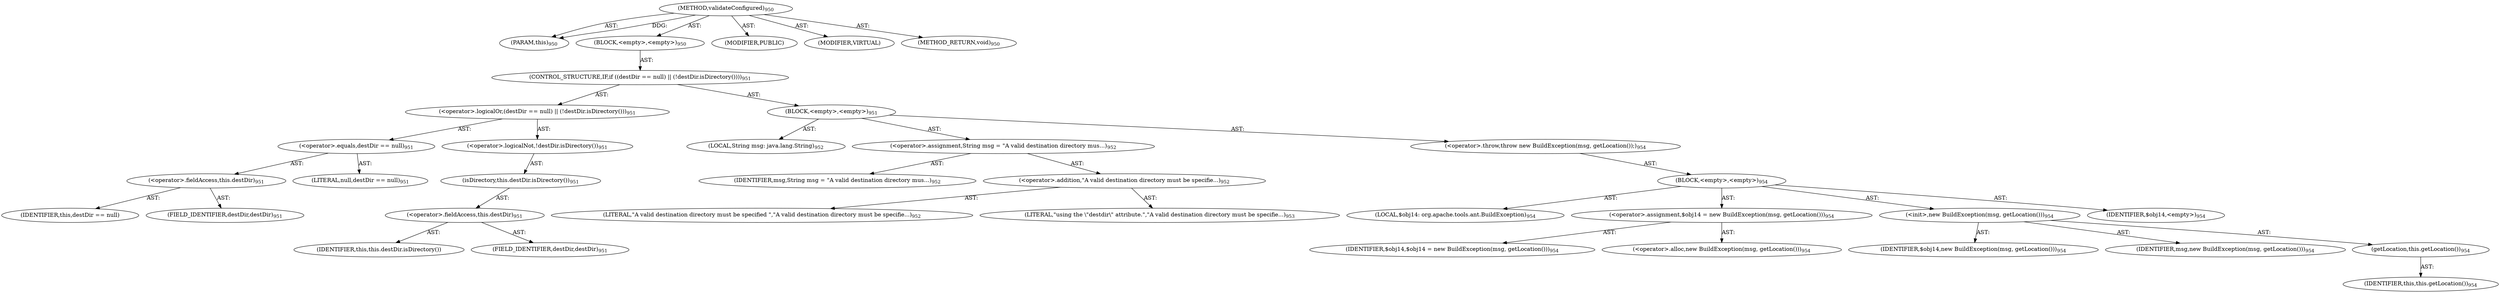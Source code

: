 digraph "validateConfigured" {  
"111669149728" [label = <(METHOD,validateConfigured)<SUB>950</SUB>> ]
"115964117007" [label = <(PARAM,this)<SUB>950</SUB>> ]
"25769803911" [label = <(BLOCK,&lt;empty&gt;,&lt;empty&gt;)<SUB>950</SUB>> ]
"47244640346" [label = <(CONTROL_STRUCTURE,IF,if ((destDir == null) || (!destDir.isDirectory())))<SUB>951</SUB>> ]
"30064771718" [label = <(&lt;operator&gt;.logicalOr,(destDir == null) || (!destDir.isDirectory()))<SUB>951</SUB>> ]
"30064771719" [label = <(&lt;operator&gt;.equals,destDir == null)<SUB>951</SUB>> ]
"30064771720" [label = <(&lt;operator&gt;.fieldAccess,this.destDir)<SUB>951</SUB>> ]
"68719477264" [label = <(IDENTIFIER,this,destDir == null)> ]
"55834575001" [label = <(FIELD_IDENTIFIER,destDir,destDir)<SUB>951</SUB>> ]
"90194313333" [label = <(LITERAL,null,destDir == null)<SUB>951</SUB>> ]
"30064771721" [label = <(&lt;operator&gt;.logicalNot,!destDir.isDirectory())<SUB>951</SUB>> ]
"30064771722" [label = <(isDirectory,this.destDir.isDirectory())<SUB>951</SUB>> ]
"30064771723" [label = <(&lt;operator&gt;.fieldAccess,this.destDir)<SUB>951</SUB>> ]
"68719477265" [label = <(IDENTIFIER,this,this.destDir.isDirectory())> ]
"55834575002" [label = <(FIELD_IDENTIFIER,destDir,destDir)<SUB>951</SUB>> ]
"25769803912" [label = <(BLOCK,&lt;empty&gt;,&lt;empty&gt;)<SUB>951</SUB>> ]
"94489280596" [label = <(LOCAL,String msg: java.lang.String)<SUB>952</SUB>> ]
"30064771724" [label = <(&lt;operator&gt;.assignment,String msg = &quot;A valid destination directory mus...)<SUB>952</SUB>> ]
"68719477266" [label = <(IDENTIFIER,msg,String msg = &quot;A valid destination directory mus...)<SUB>952</SUB>> ]
"30064771725" [label = <(&lt;operator&gt;.addition,&quot;A valid destination directory must be specifie...)<SUB>952</SUB>> ]
"90194313334" [label = <(LITERAL,&quot;A valid destination directory must be specified &quot;,&quot;A valid destination directory must be specifie...)<SUB>952</SUB>> ]
"90194313335" [label = <(LITERAL,&quot;using the \&quot;destdir\&quot; attribute.&quot;,&quot;A valid destination directory must be specifie...)<SUB>953</SUB>> ]
"30064771726" [label = <(&lt;operator&gt;.throw,throw new BuildException(msg, getLocation());)<SUB>954</SUB>> ]
"25769803913" [label = <(BLOCK,&lt;empty&gt;,&lt;empty&gt;)<SUB>954</SUB>> ]
"94489280597" [label = <(LOCAL,$obj14: org.apache.tools.ant.BuildException)<SUB>954</SUB>> ]
"30064771727" [label = <(&lt;operator&gt;.assignment,$obj14 = new BuildException(msg, getLocation()))<SUB>954</SUB>> ]
"68719477267" [label = <(IDENTIFIER,$obj14,$obj14 = new BuildException(msg, getLocation()))<SUB>954</SUB>> ]
"30064771728" [label = <(&lt;operator&gt;.alloc,new BuildException(msg, getLocation()))<SUB>954</SUB>> ]
"30064771729" [label = <(&lt;init&gt;,new BuildException(msg, getLocation()))<SUB>954</SUB>> ]
"68719477268" [label = <(IDENTIFIER,$obj14,new BuildException(msg, getLocation()))<SUB>954</SUB>> ]
"68719477269" [label = <(IDENTIFIER,msg,new BuildException(msg, getLocation()))<SUB>954</SUB>> ]
"30064771730" [label = <(getLocation,this.getLocation())<SUB>954</SUB>> ]
"68719476775" [label = <(IDENTIFIER,this,this.getLocation())<SUB>954</SUB>> ]
"68719477270" [label = <(IDENTIFIER,$obj14,&lt;empty&gt;)<SUB>954</SUB>> ]
"133143986266" [label = <(MODIFIER,PUBLIC)> ]
"133143986267" [label = <(MODIFIER,VIRTUAL)> ]
"128849018912" [label = <(METHOD_RETURN,void)<SUB>950</SUB>> ]
  "111669149728" -> "115964117007"  [ label = "AST: "] 
  "111669149728" -> "25769803911"  [ label = "AST: "] 
  "111669149728" -> "133143986266"  [ label = "AST: "] 
  "111669149728" -> "133143986267"  [ label = "AST: "] 
  "111669149728" -> "128849018912"  [ label = "AST: "] 
  "25769803911" -> "47244640346"  [ label = "AST: "] 
  "47244640346" -> "30064771718"  [ label = "AST: "] 
  "47244640346" -> "25769803912"  [ label = "AST: "] 
  "30064771718" -> "30064771719"  [ label = "AST: "] 
  "30064771718" -> "30064771721"  [ label = "AST: "] 
  "30064771719" -> "30064771720"  [ label = "AST: "] 
  "30064771719" -> "90194313333"  [ label = "AST: "] 
  "30064771720" -> "68719477264"  [ label = "AST: "] 
  "30064771720" -> "55834575001"  [ label = "AST: "] 
  "30064771721" -> "30064771722"  [ label = "AST: "] 
  "30064771722" -> "30064771723"  [ label = "AST: "] 
  "30064771723" -> "68719477265"  [ label = "AST: "] 
  "30064771723" -> "55834575002"  [ label = "AST: "] 
  "25769803912" -> "94489280596"  [ label = "AST: "] 
  "25769803912" -> "30064771724"  [ label = "AST: "] 
  "25769803912" -> "30064771726"  [ label = "AST: "] 
  "30064771724" -> "68719477266"  [ label = "AST: "] 
  "30064771724" -> "30064771725"  [ label = "AST: "] 
  "30064771725" -> "90194313334"  [ label = "AST: "] 
  "30064771725" -> "90194313335"  [ label = "AST: "] 
  "30064771726" -> "25769803913"  [ label = "AST: "] 
  "25769803913" -> "94489280597"  [ label = "AST: "] 
  "25769803913" -> "30064771727"  [ label = "AST: "] 
  "25769803913" -> "30064771729"  [ label = "AST: "] 
  "25769803913" -> "68719477270"  [ label = "AST: "] 
  "30064771727" -> "68719477267"  [ label = "AST: "] 
  "30064771727" -> "30064771728"  [ label = "AST: "] 
  "30064771729" -> "68719477268"  [ label = "AST: "] 
  "30064771729" -> "68719477269"  [ label = "AST: "] 
  "30064771729" -> "30064771730"  [ label = "AST: "] 
  "30064771730" -> "68719476775"  [ label = "AST: "] 
  "111669149728" -> "115964117007"  [ label = "DDG: "] 
}
